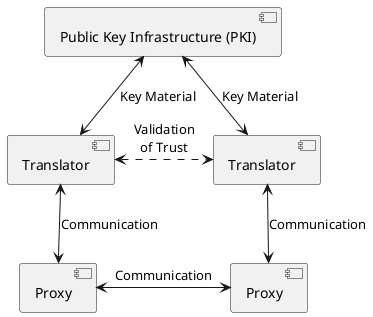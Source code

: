 @startuml
skinparam backgroundcolor transparent

component "Public Key Infrastructure (PKI)" as pki

component "Translator" as t_a
component "Translator" as t_b

component "Proxy" as p_a
component "Proxy" as p_b

pki <--> t_a : Key Material
pki <--> t_b : Key Material

t_a <--> p_a : Communication
t_b <--> p_b : Communication

t_a <.> t_b : Validation\nof Trust

p_a <-> p_b : Communication

@enduml
